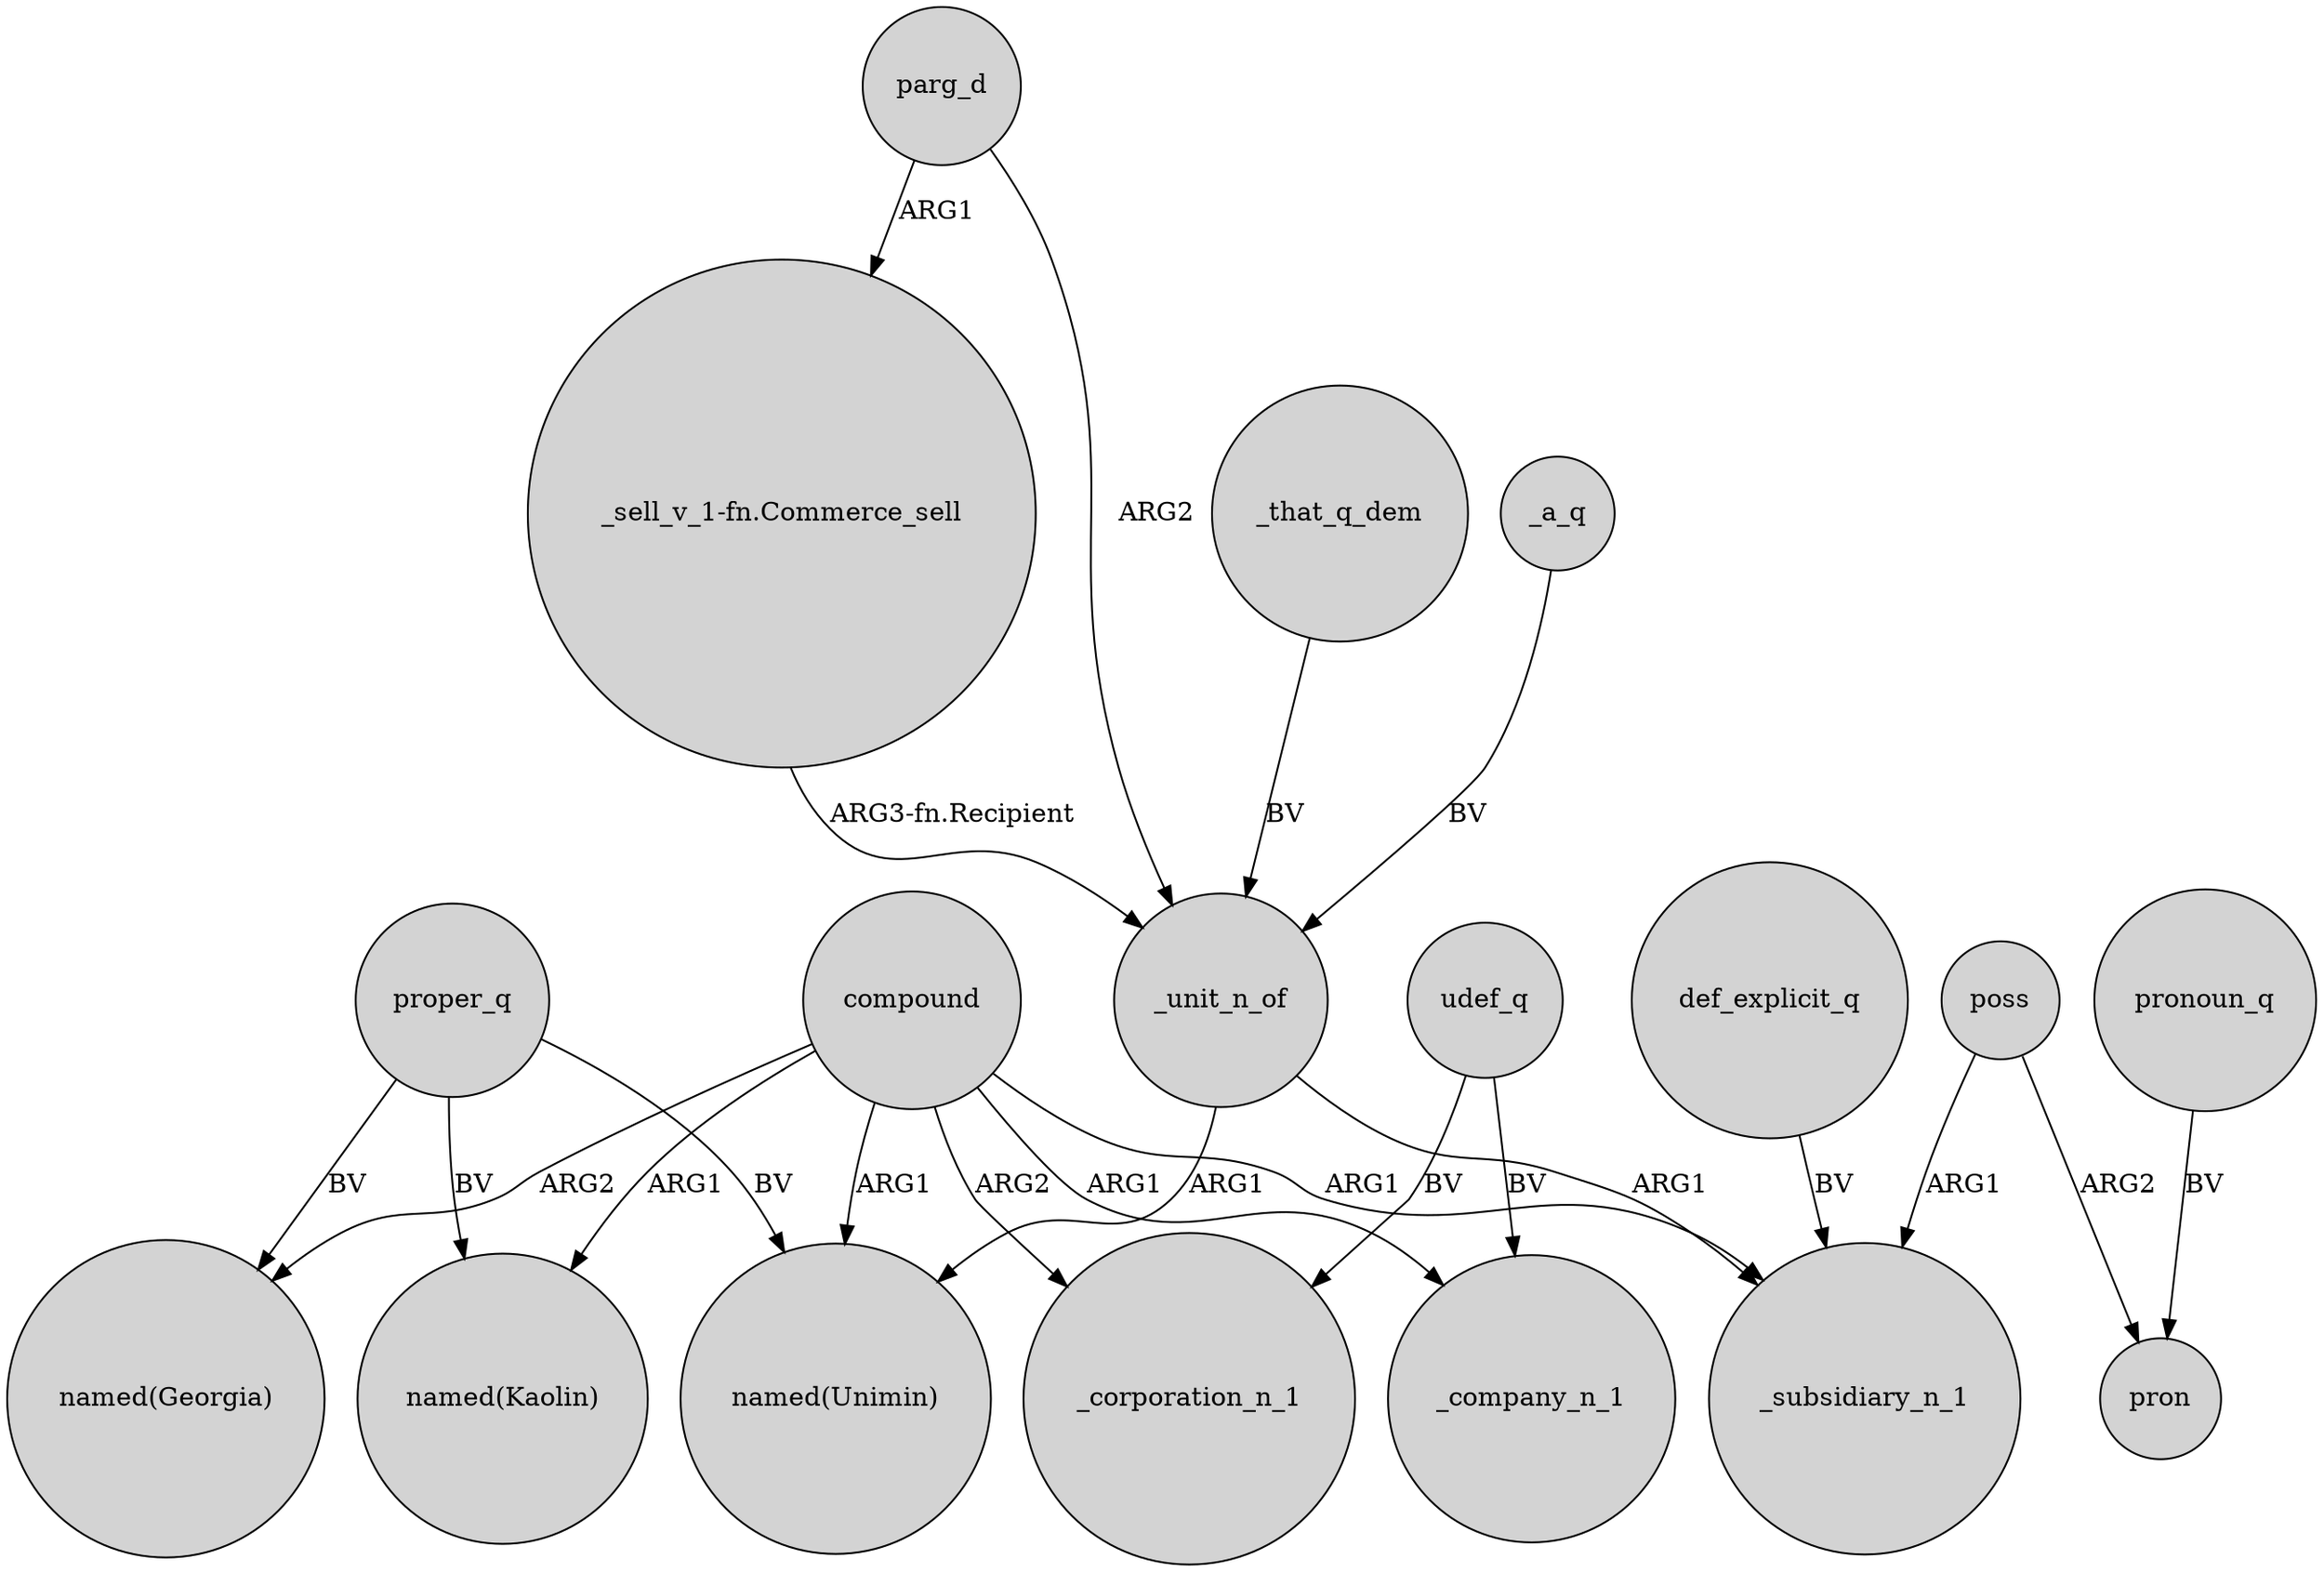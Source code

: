digraph {
	node [shape=circle style=filled]
	"_sell_v_1-fn.Commerce_sell" -> _unit_n_of [label="ARG3-fn.Recipient"]
	proper_q -> "named(Kaolin)" [label=BV]
	compound -> "named(Unimin)" [label=ARG1]
	poss -> pron [label=ARG2]
	def_explicit_q -> _subsidiary_n_1 [label=BV]
	poss -> _subsidiary_n_1 [label=ARG1]
	_unit_n_of -> "named(Unimin)" [label=ARG1]
	_unit_n_of -> _subsidiary_n_1 [label=ARG1]
	compound -> _corporation_n_1 [label=ARG2]
	parg_d -> "_sell_v_1-fn.Commerce_sell" [label=ARG1]
	compound -> _company_n_1 [label=ARG1]
	compound -> "named(Georgia)" [label=ARG2]
	_that_q_dem -> _unit_n_of [label=BV]
	parg_d -> _unit_n_of [label=ARG2]
	pronoun_q -> pron [label=BV]
	udef_q -> _corporation_n_1 [label=BV]
	compound -> "named(Kaolin)" [label=ARG1]
	_a_q -> _unit_n_of [label=BV]
	compound -> _subsidiary_n_1 [label=ARG1]
	proper_q -> "named(Georgia)" [label=BV]
	udef_q -> _company_n_1 [label=BV]
	proper_q -> "named(Unimin)" [label=BV]
}

